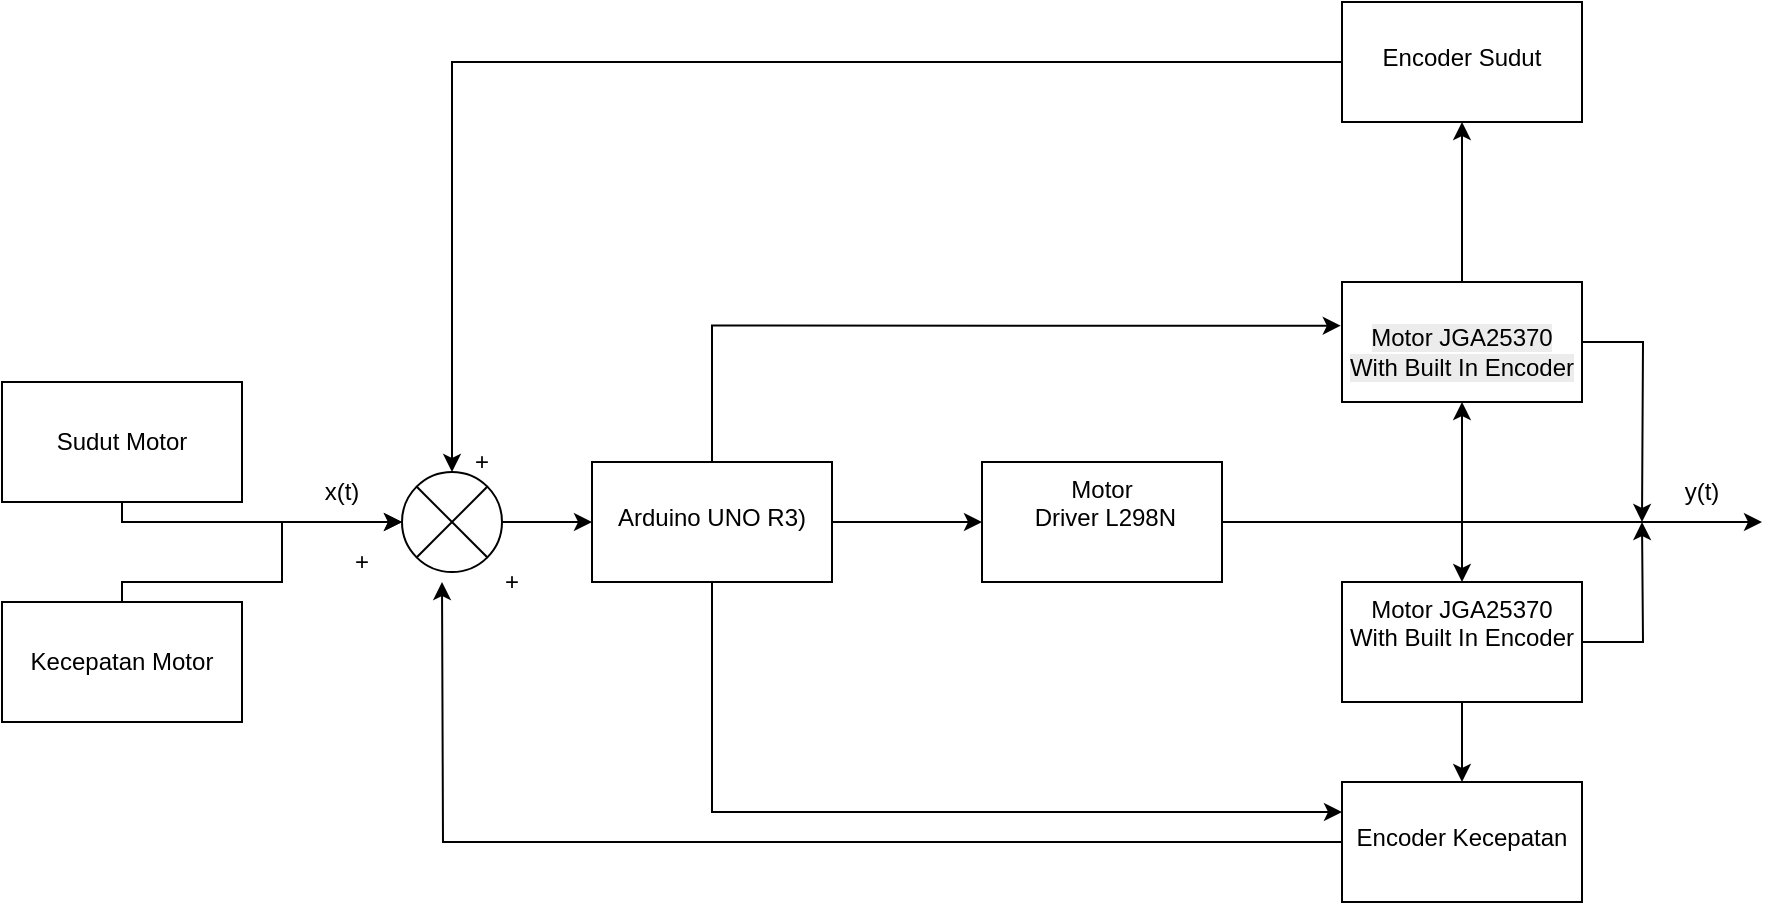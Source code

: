 <mxfile version="27.1.5">
  <diagram name="Halaman-1" id="ArXPw9mkvTvI5PieBeRx">
    <mxGraphModel dx="1042" dy="1765" grid="1" gridSize="10" guides="1" tooltips="1" connect="1" arrows="1" fold="1" page="1" pageScale="1" pageWidth="827" pageHeight="1169" math="0" shadow="0">
      <root>
        <mxCell id="0" />
        <mxCell id="1" parent="0" />
        <mxCell id="O0-iT7pGBUmaX64PK25W-3" style="edgeStyle=orthogonalEdgeStyle;rounded=0;orthogonalLoop=1;jettySize=auto;html=1;entryX=0.75;entryY=0;entryDx=0;entryDy=0;" parent="1" source="DPIffeZ-97VS7npbHeOr-1" target="DPIffeZ-97VS7npbHeOr-9" edge="1">
          <mxGeometry relative="1" as="geometry">
            <Array as="points">
              <mxPoint x="80" y="230" />
            </Array>
          </mxGeometry>
        </mxCell>
        <mxCell id="DPIffeZ-97VS7npbHeOr-1" value="Sudut Motor" style="rounded=0;whiteSpace=wrap;html=1;" parent="1" vertex="1">
          <mxGeometry x="20" y="160" width="120" height="60" as="geometry" />
        </mxCell>
        <mxCell id="DPIffeZ-97VS7npbHeOr-11" value="" style="edgeStyle=orthogonalEdgeStyle;rounded=0;orthogonalLoop=1;jettySize=auto;html=1;" parent="1" source="DPIffeZ-97VS7npbHeOr-6" target="DPIffeZ-97VS7npbHeOr-10" edge="1">
          <mxGeometry relative="1" as="geometry" />
        </mxCell>
        <mxCell id="DPIffeZ-97VS7npbHeOr-6" value="" style="verticalLabelPosition=bottom;verticalAlign=top;html=1;shape=mxgraph.flowchart.or;" parent="1" vertex="1">
          <mxGeometry x="220" y="205" width="50" height="50" as="geometry" />
        </mxCell>
        <mxCell id="DPIffeZ-97VS7npbHeOr-7" value="x(t)" style="text;html=1;align=center;verticalAlign=middle;whiteSpace=wrap;rounded=0;" parent="1" vertex="1">
          <mxGeometry x="160" y="200" width="60" height="30" as="geometry" />
        </mxCell>
        <mxCell id="DPIffeZ-97VS7npbHeOr-9" value="+" style="text;html=1;align=center;verticalAlign=middle;whiteSpace=wrap;rounded=0;" parent="1" vertex="1">
          <mxGeometry x="160" y="230" width="80" height="40" as="geometry" />
        </mxCell>
        <mxCell id="DPIffeZ-97VS7npbHeOr-13" value="" style="edgeStyle=orthogonalEdgeStyle;rounded=0;orthogonalLoop=1;jettySize=auto;html=1;" parent="1" source="DPIffeZ-97VS7npbHeOr-10" target="DPIffeZ-97VS7npbHeOr-12" edge="1">
          <mxGeometry relative="1" as="geometry" />
        </mxCell>
        <mxCell id="DPIffeZ-97VS7npbHeOr-36" style="edgeStyle=orthogonalEdgeStyle;rounded=0;orthogonalLoop=1;jettySize=auto;html=1;entryX=0;entryY=0.25;entryDx=0;entryDy=0;" parent="1" source="DPIffeZ-97VS7npbHeOr-10" target="DPIffeZ-97VS7npbHeOr-23" edge="1">
          <mxGeometry relative="1" as="geometry">
            <Array as="points">
              <mxPoint x="375" y="375" />
            </Array>
          </mxGeometry>
        </mxCell>
        <mxCell id="DPIffeZ-97VS7npbHeOr-10" value="&lt;div&gt;&lt;br&gt;&lt;/div&gt;&lt;div&gt;Arduino UNO R3)&lt;/div&gt;" style="whiteSpace=wrap;html=1;verticalAlign=top;" parent="1" vertex="1">
          <mxGeometry x="315" y="200" width="120" height="60" as="geometry" />
        </mxCell>
        <mxCell id="DPIffeZ-97VS7npbHeOr-15" value="" style="edgeStyle=orthogonalEdgeStyle;rounded=0;orthogonalLoop=1;jettySize=auto;html=1;" parent="1" source="DPIffeZ-97VS7npbHeOr-12" target="DPIffeZ-97VS7npbHeOr-14" edge="1">
          <mxGeometry relative="1" as="geometry" />
        </mxCell>
        <mxCell id="DPIffeZ-97VS7npbHeOr-18" style="edgeStyle=orthogonalEdgeStyle;rounded=0;orthogonalLoop=1;jettySize=auto;html=1;entryX=0.5;entryY=0;entryDx=0;entryDy=0;" parent="1" source="DPIffeZ-97VS7npbHeOr-12" target="DPIffeZ-97VS7npbHeOr-16" edge="1">
          <mxGeometry relative="1" as="geometry" />
        </mxCell>
        <mxCell id="DPIffeZ-97VS7npbHeOr-40" style="edgeStyle=orthogonalEdgeStyle;rounded=0;orthogonalLoop=1;jettySize=auto;html=1;" parent="1" source="DPIffeZ-97VS7npbHeOr-12" edge="1">
          <mxGeometry relative="1" as="geometry">
            <mxPoint x="900" y="230" as="targetPoint" />
          </mxGeometry>
        </mxCell>
        <mxCell id="DPIffeZ-97VS7npbHeOr-12" value="Motor&lt;div&gt;&amp;nbsp;Driver L298N&lt;/div&gt;" style="whiteSpace=wrap;html=1;verticalAlign=top;" parent="1" vertex="1">
          <mxGeometry x="510" y="200" width="120" height="60" as="geometry" />
        </mxCell>
        <mxCell id="DPIffeZ-97VS7npbHeOr-22" value="" style="edgeStyle=orthogonalEdgeStyle;rounded=0;orthogonalLoop=1;jettySize=auto;html=1;" parent="1" source="DPIffeZ-97VS7npbHeOr-14" target="DPIffeZ-97VS7npbHeOr-21" edge="1">
          <mxGeometry relative="1" as="geometry" />
        </mxCell>
        <mxCell id="DPIffeZ-97VS7npbHeOr-45" style="edgeStyle=orthogonalEdgeStyle;rounded=0;orthogonalLoop=1;jettySize=auto;html=1;" parent="1" source="DPIffeZ-97VS7npbHeOr-14" edge="1">
          <mxGeometry relative="1" as="geometry">
            <mxPoint x="840" y="230" as="targetPoint" />
          </mxGeometry>
        </mxCell>
        <mxCell id="DPIffeZ-97VS7npbHeOr-14" value="&#xa;&lt;span style=&quot;color: rgb(0, 0, 0); font-family: Helvetica; font-size: 12px; font-style: normal; font-variant-ligatures: normal; font-variant-caps: normal; font-weight: 400; letter-spacing: normal; orphans: 2; text-align: center; text-indent: 0px; text-transform: none; widows: 2; word-spacing: 0px; -webkit-text-stroke-width: 0px; white-space: normal; background-color: rgb(236, 236, 236); text-decoration-thickness: initial; text-decoration-style: initial; text-decoration-color: initial; display: inline !important; float: none;&quot;&gt;Motor JGA25370 With Built In Encoder&lt;/span&gt;&#xa;&#xa;" style="whiteSpace=wrap;html=1;verticalAlign=top;" parent="1" vertex="1">
          <mxGeometry x="690" y="110" width="120" height="60" as="geometry" />
        </mxCell>
        <mxCell id="DPIffeZ-97VS7npbHeOr-31" value="" style="edgeStyle=orthogonalEdgeStyle;rounded=0;orthogonalLoop=1;jettySize=auto;html=1;" parent="1" source="DPIffeZ-97VS7npbHeOr-16" target="DPIffeZ-97VS7npbHeOr-23" edge="1">
          <mxGeometry relative="1" as="geometry" />
        </mxCell>
        <mxCell id="DPIffeZ-97VS7npbHeOr-44" style="edgeStyle=orthogonalEdgeStyle;rounded=0;orthogonalLoop=1;jettySize=auto;html=1;" parent="1" source="DPIffeZ-97VS7npbHeOr-16" edge="1">
          <mxGeometry relative="1" as="geometry">
            <mxPoint x="840" y="230.0" as="targetPoint" />
          </mxGeometry>
        </mxCell>
        <mxCell id="DPIffeZ-97VS7npbHeOr-16" value="Motor JGA25370 With Built In Encoder" style="whiteSpace=wrap;html=1;verticalAlign=top;" parent="1" vertex="1">
          <mxGeometry x="690" y="260" width="120" height="60" as="geometry" />
        </mxCell>
        <mxCell id="DPIffeZ-97VS7npbHeOr-21" value="&lt;br&gt;Encoder Sudut" style="whiteSpace=wrap;html=1;verticalAlign=top;" parent="1" vertex="1">
          <mxGeometry x="690" y="-30" width="120" height="60" as="geometry" />
        </mxCell>
        <mxCell id="DPIffeZ-97VS7npbHeOr-30" style="edgeStyle=orthogonalEdgeStyle;rounded=0;orthogonalLoop=1;jettySize=auto;html=1;" parent="1" source="DPIffeZ-97VS7npbHeOr-23" edge="1">
          <mxGeometry relative="1" as="geometry">
            <mxPoint x="240" y="260.0" as="targetPoint" />
          </mxGeometry>
        </mxCell>
        <mxCell id="DPIffeZ-97VS7npbHeOr-23" value="&lt;br&gt;Encoder Kecepatan" style="whiteSpace=wrap;html=1;verticalAlign=top;" parent="1" vertex="1">
          <mxGeometry x="690" y="360" width="120" height="60" as="geometry" />
        </mxCell>
        <mxCell id="DPIffeZ-97VS7npbHeOr-24" value="+" style="text;html=1;align=center;verticalAlign=middle;whiteSpace=wrap;rounded=0;" parent="1" vertex="1">
          <mxGeometry x="220" y="180" width="80" height="40" as="geometry" />
        </mxCell>
        <mxCell id="DPIffeZ-97VS7npbHeOr-27" style="edgeStyle=orthogonalEdgeStyle;rounded=0;orthogonalLoop=1;jettySize=auto;html=1;entryX=0.5;entryY=0;entryDx=0;entryDy=0;entryPerimeter=0;" parent="1" source="DPIffeZ-97VS7npbHeOr-21" target="DPIffeZ-97VS7npbHeOr-6" edge="1">
          <mxGeometry relative="1" as="geometry" />
        </mxCell>
        <mxCell id="DPIffeZ-97VS7npbHeOr-28" value="+" style="text;html=1;align=center;verticalAlign=middle;whiteSpace=wrap;rounded=0;" parent="1" vertex="1">
          <mxGeometry x="235" y="240" width="80" height="40" as="geometry" />
        </mxCell>
        <mxCell id="DPIffeZ-97VS7npbHeOr-37" style="edgeStyle=orthogonalEdgeStyle;rounded=0;orthogonalLoop=1;jettySize=auto;html=1;entryX=-0.005;entryY=0.364;entryDx=0;entryDy=0;entryPerimeter=0;" parent="1" source="DPIffeZ-97VS7npbHeOr-10" target="DPIffeZ-97VS7npbHeOr-14" edge="1">
          <mxGeometry relative="1" as="geometry">
            <Array as="points">
              <mxPoint x="375" y="132" />
            </Array>
          </mxGeometry>
        </mxCell>
        <mxCell id="DPIffeZ-97VS7npbHeOr-39" value="y(t)" style="text;html=1;align=center;verticalAlign=middle;whiteSpace=wrap;rounded=0;" parent="1" vertex="1">
          <mxGeometry x="840" y="200" width="60" height="30" as="geometry" />
        </mxCell>
        <mxCell id="O0-iT7pGBUmaX64PK25W-2" style="edgeStyle=orthogonalEdgeStyle;rounded=0;orthogonalLoop=1;jettySize=auto;html=1;entryX=0.75;entryY=0;entryDx=0;entryDy=0;" parent="1" source="O0-iT7pGBUmaX64PK25W-1" target="DPIffeZ-97VS7npbHeOr-9" edge="1">
          <mxGeometry relative="1" as="geometry">
            <Array as="points">
              <mxPoint x="80" y="260" />
              <mxPoint x="160" y="260" />
              <mxPoint x="160" y="230" />
            </Array>
          </mxGeometry>
        </mxCell>
        <mxCell id="O0-iT7pGBUmaX64PK25W-1" value="Kecepatan Motor" style="rounded=0;whiteSpace=wrap;html=1;" parent="1" vertex="1">
          <mxGeometry x="20" y="270" width="120" height="60" as="geometry" />
        </mxCell>
      </root>
    </mxGraphModel>
  </diagram>
</mxfile>
